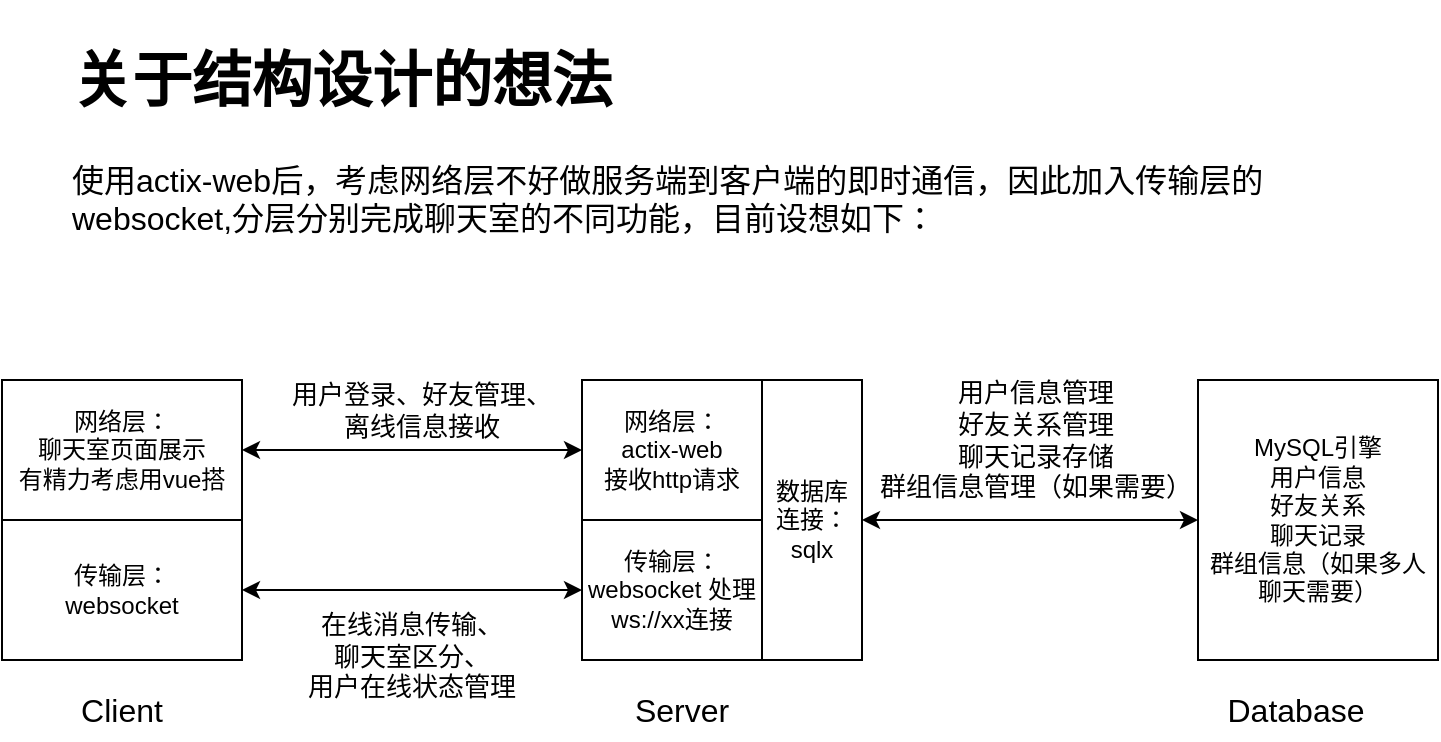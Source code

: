 <mxfile version="19.0.2" type="device"><diagram id="c0uE3zllt0X_TYm5ANaB" name="structure"><mxGraphModel dx="955" dy="745" grid="1" gridSize="10" guides="1" tooltips="1" connect="1" arrows="1" fold="1" page="1" pageScale="1" pageWidth="827" pageHeight="1169" math="0" shadow="0"><root><mxCell id="0"/><mxCell id="1" parent="0"/><mxCell id="UnANvb9in7G1_2cD-aYy-12" style="edgeStyle=orthogonalEdgeStyle;rounded=0;orthogonalLoop=1;jettySize=auto;html=1;exitX=1;exitY=0.5;exitDx=0;exitDy=0;fontSize=12;startArrow=classic;startFill=1;" edge="1" parent="1" source="UnANvb9in7G1_2cD-aYy-1" target="UnANvb9in7G1_2cD-aYy-7"><mxGeometry relative="1" as="geometry"/></mxCell><mxCell id="UnANvb9in7G1_2cD-aYy-1" value="传输层：&lt;br&gt;websocket" style="rounded=0;whiteSpace=wrap;html=1;" vertex="1" parent="1"><mxGeometry x="40" y="340" width="120" height="70" as="geometry"/></mxCell><mxCell id="UnANvb9in7G1_2cD-aYy-10" style="edgeStyle=orthogonalEdgeStyle;rounded=0;orthogonalLoop=1;jettySize=auto;html=1;exitX=1;exitY=0.5;exitDx=0;exitDy=0;entryX=0;entryY=0.5;entryDx=0;entryDy=0;fontSize=30;startArrow=classic;startFill=1;" edge="1" parent="1" source="UnANvb9in7G1_2cD-aYy-2" target="UnANvb9in7G1_2cD-aYy-8"><mxGeometry relative="1" as="geometry"/></mxCell><mxCell id="UnANvb9in7G1_2cD-aYy-2" value="网络层：&lt;br&gt;聊天室页面展示&lt;br&gt;有精力考虑用vue搭" style="rounded=0;whiteSpace=wrap;html=1;" vertex="1" parent="1"><mxGeometry x="40" y="270" width="120" height="70" as="geometry"/></mxCell><mxCell id="UnANvb9in7G1_2cD-aYy-3" value="Client" style="text;html=1;strokeColor=none;fillColor=none;align=center;verticalAlign=middle;whiteSpace=wrap;rounded=0;fontSize=16;" vertex="1" parent="1"><mxGeometry x="70" y="420" width="60" height="30" as="geometry"/></mxCell><mxCell id="UnANvb9in7G1_2cD-aYy-4" value="Server" style="text;html=1;strokeColor=none;fillColor=none;align=center;verticalAlign=middle;whiteSpace=wrap;rounded=0;fontSize=16;" vertex="1" parent="1"><mxGeometry x="350" y="420" width="60" height="30" as="geometry"/></mxCell><mxCell id="UnANvb9in7G1_2cD-aYy-5" value="MySQL引擎&lt;br&gt;用户信息&lt;br&gt;好友关系&lt;br&gt;聊天记录&lt;br&gt;群组信息（如果多人聊天需要）" style="rounded=0;whiteSpace=wrap;html=1;fontSize=12;" vertex="1" parent="1"><mxGeometry x="638" y="270" width="120" height="140" as="geometry"/></mxCell><mxCell id="UnANvb9in7G1_2cD-aYy-6" value="Database" style="text;html=1;strokeColor=none;fillColor=none;align=center;verticalAlign=middle;whiteSpace=wrap;rounded=0;fontSize=16;" vertex="1" parent="1"><mxGeometry x="647" y="420" width="80" height="30" as="geometry"/></mxCell><mxCell id="UnANvb9in7G1_2cD-aYy-7" value="传输层：&lt;br&gt;websocket 处理ws://xx连接" style="rounded=0;whiteSpace=wrap;html=1;" vertex="1" parent="1"><mxGeometry x="330" y="340" width="90" height="70" as="geometry"/></mxCell><mxCell id="UnANvb9in7G1_2cD-aYy-8" value="网络层：&lt;br&gt;actix-web&lt;br&gt;接收http请求" style="rounded=0;whiteSpace=wrap;html=1;" vertex="1" parent="1"><mxGeometry x="330" y="270" width="90" height="70" as="geometry"/></mxCell><mxCell id="UnANvb9in7G1_2cD-aYy-9" value="&lt;h1&gt;&lt;font style=&quot;font-size: 30px;&quot;&gt;关于结构设计的想法&lt;/font&gt;&lt;/h1&gt;&lt;p&gt;使用actix-web后，考虑网络层不好做服务端到客户端的即时通信，因此加入传输层的websocket,分层分别完成聊天室的不同功能，目前设想如下：&lt;/p&gt;" style="text;html=1;strokeColor=none;fillColor=none;spacing=5;spacingTop=-20;whiteSpace=wrap;overflow=hidden;rounded=0;fontSize=16;" vertex="1" parent="1"><mxGeometry x="70" y="90" width="660" height="160" as="geometry"/></mxCell><mxCell id="UnANvb9in7G1_2cD-aYy-11" value="用户登录、好友管理、&lt;br style=&quot;font-size: 13px;&quot;&gt;离线信息接收" style="text;html=1;strokeColor=none;fillColor=none;align=center;verticalAlign=middle;whiteSpace=wrap;rounded=0;fontSize=13;" vertex="1" parent="1"><mxGeometry x="180" y="270" width="140" height="30" as="geometry"/></mxCell><mxCell id="UnANvb9in7G1_2cD-aYy-18" style="edgeStyle=orthogonalEdgeStyle;rounded=0;orthogonalLoop=1;jettySize=auto;html=1;exitX=1;exitY=0.5;exitDx=0;exitDy=0;entryX=0;entryY=0.5;entryDx=0;entryDy=0;fontSize=13;startArrow=classic;startFill=1;" edge="1" parent="1" source="UnANvb9in7G1_2cD-aYy-14" target="UnANvb9in7G1_2cD-aYy-5"><mxGeometry relative="1" as="geometry"/></mxCell><mxCell id="UnANvb9in7G1_2cD-aYy-14" value="数据库&lt;br&gt;连接：&lt;br&gt;sqlx" style="rounded=0;whiteSpace=wrap;html=1;fontSize=12;" vertex="1" parent="1"><mxGeometry x="420" y="270" width="50" height="140" as="geometry"/></mxCell><mxCell id="UnANvb9in7G1_2cD-aYy-15" value="在线消息传输、&lt;br&gt;聊天室区分、&lt;br&gt;用户在线状态管理" style="text;html=1;strokeColor=none;fillColor=none;align=center;verticalAlign=middle;whiteSpace=wrap;rounded=0;fontSize=13;" vertex="1" parent="1"><mxGeometry x="190" y="385" width="110" height="45" as="geometry"/></mxCell><mxCell id="UnANvb9in7G1_2cD-aYy-19" value="用户信息管理&lt;br&gt;好友关系管理&lt;br&gt;聊天记录存储&lt;br&gt;群组信息管理（如果需要）" style="text;html=1;strokeColor=none;fillColor=none;align=center;verticalAlign=middle;whiteSpace=wrap;rounded=0;fontSize=13;" vertex="1" parent="1"><mxGeometry x="476" y="270" width="162" height="60" as="geometry"/></mxCell></root></mxGraphModel></diagram></mxfile>